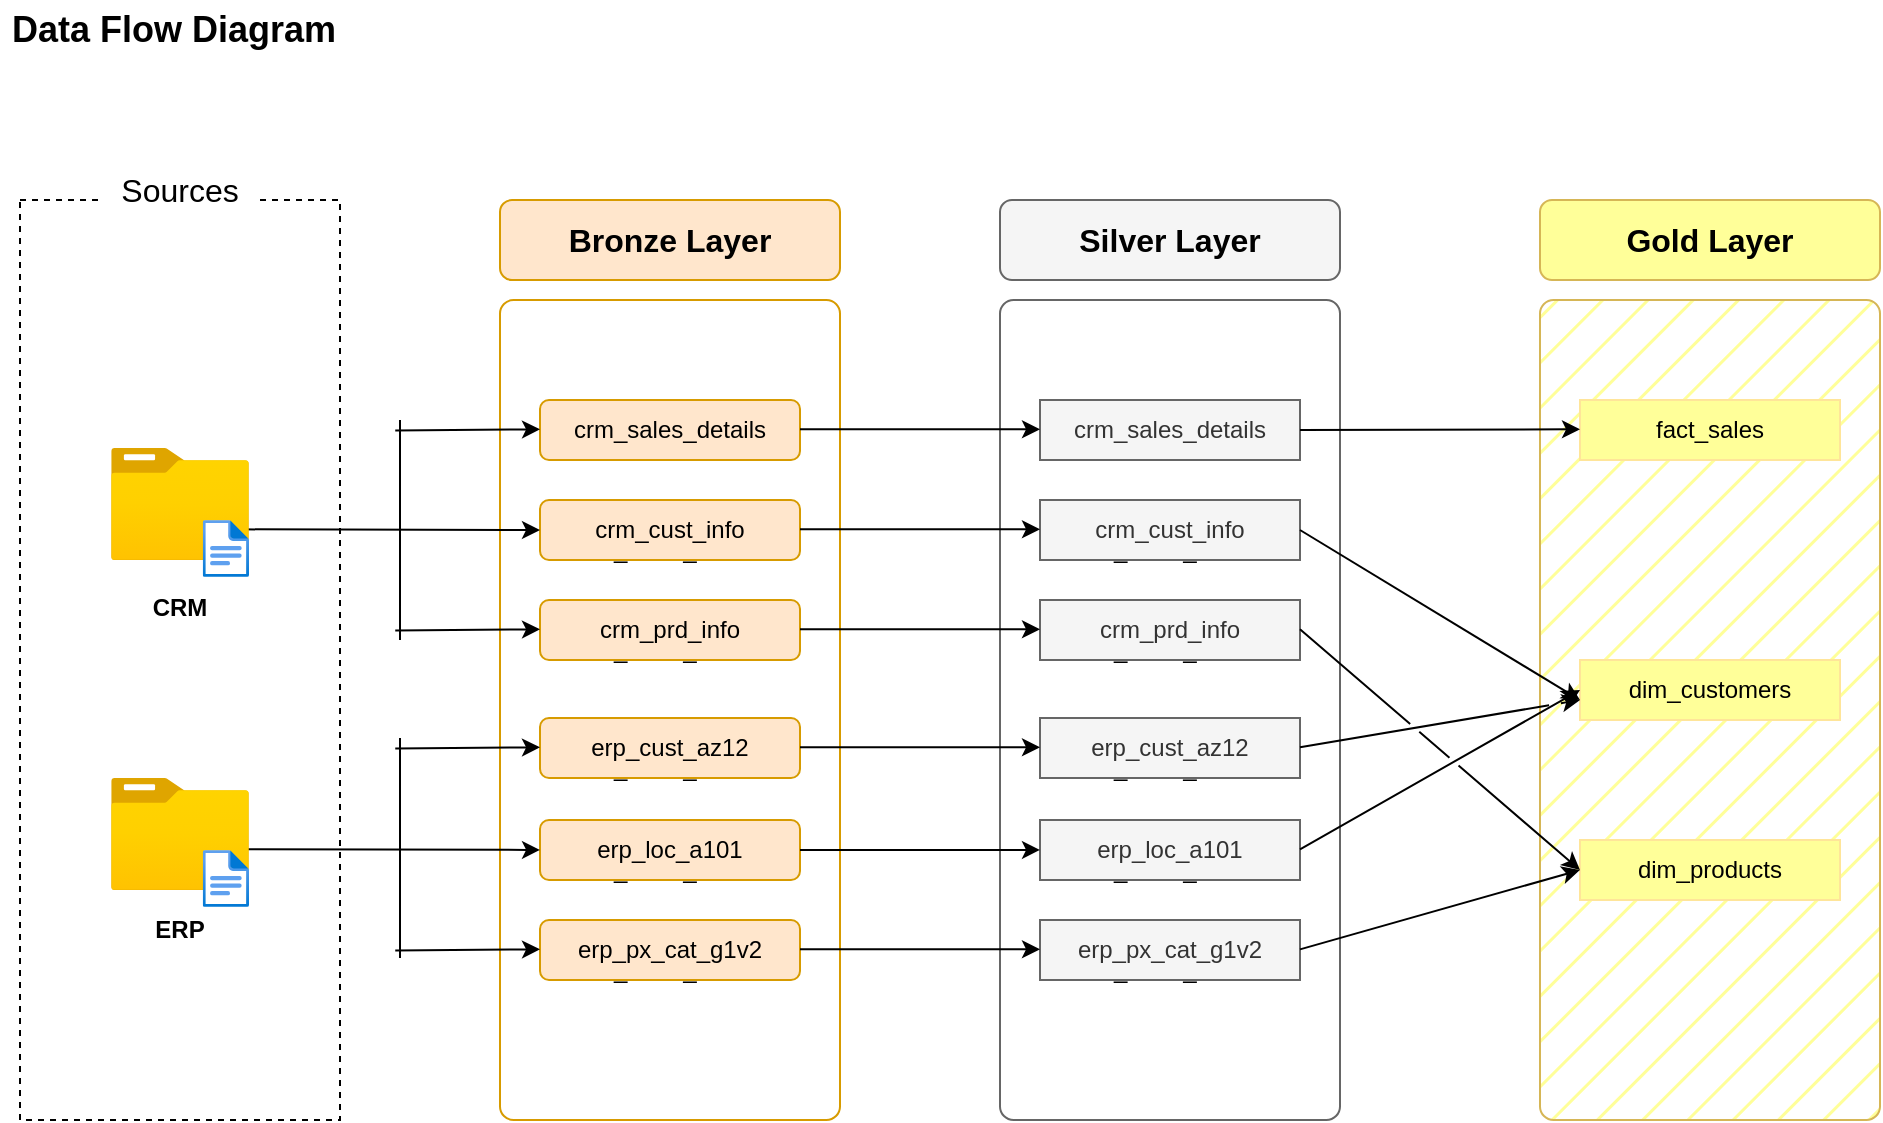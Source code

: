 <mxfile version="26.1.1">
  <diagram name="第 1 页" id="CaoUl8lfYqa5CZjbUaFf">
    <mxGraphModel dx="1648" dy="900" grid="1" gridSize="10" guides="1" tooltips="1" connect="1" arrows="1" fold="1" page="1" pageScale="1" pageWidth="1169" pageHeight="827" math="0" shadow="0">
      <root>
        <mxCell id="0" />
        <mxCell id="1" parent="0" />
        <mxCell id="rZFMNAKhzuR98ad_Tr1y-1" value="" style="rounded=0;whiteSpace=wrap;html=1;dashed=1;fillColor=none;fillStyle=hatch;" parent="1" vertex="1">
          <mxGeometry x="50" y="130" width="160" height="460" as="geometry" />
        </mxCell>
        <mxCell id="rZFMNAKhzuR98ad_Tr1y-2" value="&lt;font style=&quot;font-size: 16px;&quot;&gt;Sources&lt;/font&gt;" style="text;strokeColor=none;fillColor=default;align=center;verticalAlign=middle;spacingLeft=4;spacingRight=4;overflow=hidden;points=[[0,0.5],[1,0.5]];portConstraint=eastwest;rotatable=0;whiteSpace=wrap;html=1;gradientColor=none;" parent="1" vertex="1">
          <mxGeometry x="90" y="110" width="80" height="30" as="geometry" />
        </mxCell>
        <mxCell id="rZFMNAKhzuR98ad_Tr1y-4" value="" style="rounded=1;whiteSpace=wrap;html=1;fillColor=#ffe6cc;strokeColor=#d79b00;" parent="1" vertex="1">
          <mxGeometry x="290" y="130" width="170" height="40" as="geometry" />
        </mxCell>
        <mxCell id="rZFMNAKhzuR98ad_Tr1y-5" value="" style="rounded=1;whiteSpace=wrap;html=1;arcSize=4;fillColor=default;strokeColor=#d79b00;fillStyle=hatch;" parent="1" vertex="1">
          <mxGeometry x="290" y="180" width="170" height="410" as="geometry" />
        </mxCell>
        <mxCell id="rZFMNAKhzuR98ad_Tr1y-6" value="&lt;font style=&quot;font-size: 16px;&quot;&gt;&lt;b&gt;Bronze Layer&lt;/b&gt;&lt;/font&gt;" style="text;html=1;align=center;verticalAlign=middle;whiteSpace=wrap;rounded=0;" parent="1" vertex="1">
          <mxGeometry x="310" y="135" width="130" height="30" as="geometry" />
        </mxCell>
        <mxCell id="rZFMNAKhzuR98ad_Tr1y-7" value="" style="rounded=1;whiteSpace=wrap;html=1;fillColor=#ffe6cc;strokeColor=#d79b00;" parent="1" vertex="1">
          <mxGeometry x="310" y="230" width="130" height="30" as="geometry" />
        </mxCell>
        <mxCell id="rZFMNAKhzuR98ad_Tr1y-8" value="crm_sales_details" style="text;html=1;align=center;verticalAlign=middle;whiteSpace=wrap;rounded=0;" parent="1" vertex="1">
          <mxGeometry x="310" y="230" width="130" height="30" as="geometry" />
        </mxCell>
        <mxCell id="rZFMNAKhzuR98ad_Tr1y-9" value="crm_sales_details" style="text;html=1;align=center;verticalAlign=middle;whiteSpace=wrap;rounded=0;" parent="1" vertex="1">
          <mxGeometry x="310" y="290" width="130" height="30" as="geometry" />
        </mxCell>
        <mxCell id="rZFMNAKhzuR98ad_Tr1y-10" value="" style="rounded=1;whiteSpace=wrap;html=1;fillColor=#ffe6cc;strokeColor=#d79b00;" parent="1" vertex="1">
          <mxGeometry x="310" y="280" width="130" height="30" as="geometry" />
        </mxCell>
        <mxCell id="rZFMNAKhzuR98ad_Tr1y-11" value="crm_sales_details" style="text;html=1;align=center;verticalAlign=middle;whiteSpace=wrap;rounded=0;" parent="1" vertex="1">
          <mxGeometry x="310" y="340" width="130" height="30" as="geometry" />
        </mxCell>
        <mxCell id="rZFMNAKhzuR98ad_Tr1y-12" value="" style="rounded=1;whiteSpace=wrap;html=1;fillColor=#ffe6cc;strokeColor=#d79b00;" parent="1" vertex="1">
          <mxGeometry x="310" y="330" width="130" height="30" as="geometry" />
        </mxCell>
        <mxCell id="rZFMNAKhzuR98ad_Tr1y-13" value="crm_sales_details" style="text;html=1;align=center;verticalAlign=middle;whiteSpace=wrap;rounded=0;" parent="1" vertex="1">
          <mxGeometry x="310" y="399" width="130" height="30" as="geometry" />
        </mxCell>
        <mxCell id="rZFMNAKhzuR98ad_Tr1y-14" value="" style="rounded=1;whiteSpace=wrap;html=1;fillColor=#ffe6cc;strokeColor=#d79b00;" parent="1" vertex="1">
          <mxGeometry x="310" y="389" width="130" height="30" as="geometry" />
        </mxCell>
        <mxCell id="rZFMNAKhzuR98ad_Tr1y-15" value="crm_sales_details" style="text;html=1;align=center;verticalAlign=middle;whiteSpace=wrap;rounded=0;" parent="1" vertex="1">
          <mxGeometry x="310" y="450" width="130" height="30" as="geometry" />
        </mxCell>
        <mxCell id="rZFMNAKhzuR98ad_Tr1y-16" value="" style="rounded=1;whiteSpace=wrap;html=1;fillColor=#ffe6cc;strokeColor=#d79b00;" parent="1" vertex="1">
          <mxGeometry x="310" y="440" width="130" height="30" as="geometry" />
        </mxCell>
        <mxCell id="rZFMNAKhzuR98ad_Tr1y-17" value="crm_sales_details" style="text;html=1;align=center;verticalAlign=middle;whiteSpace=wrap;rounded=0;" parent="1" vertex="1">
          <mxGeometry x="310" y="500" width="130" height="30" as="geometry" />
        </mxCell>
        <mxCell id="rZFMNAKhzuR98ad_Tr1y-18" value="" style="rounded=1;whiteSpace=wrap;html=1;fillColor=#ffe6cc;strokeColor=#d79b00;" parent="1" vertex="1">
          <mxGeometry x="310" y="490" width="130" height="30" as="geometry" />
        </mxCell>
        <mxCell id="rZFMNAKhzuR98ad_Tr1y-19" value="crm_cust_info" style="text;html=1;align=center;verticalAlign=middle;whiteSpace=wrap;rounded=0;" parent="1" vertex="1">
          <mxGeometry x="310" y="280" width="130" height="30" as="geometry" />
        </mxCell>
        <mxCell id="rZFMNAKhzuR98ad_Tr1y-20" value="crm_prd_info" style="text;html=1;align=center;verticalAlign=middle;whiteSpace=wrap;rounded=0;" parent="1" vertex="1">
          <mxGeometry x="310" y="330" width="130" height="30" as="geometry" />
        </mxCell>
        <mxCell id="rZFMNAKhzuR98ad_Tr1y-21" value="erp_cust_az12" style="text;html=1;align=center;verticalAlign=middle;whiteSpace=wrap;rounded=0;" parent="1" vertex="1">
          <mxGeometry x="310" y="389" width="130" height="30" as="geometry" />
        </mxCell>
        <mxCell id="rZFMNAKhzuR98ad_Tr1y-22" value="erp_loc_a101" style="text;html=1;align=center;verticalAlign=middle;whiteSpace=wrap;rounded=0;" parent="1" vertex="1">
          <mxGeometry x="310" y="440" width="130" height="30" as="geometry" />
        </mxCell>
        <mxCell id="rZFMNAKhzuR98ad_Tr1y-23" value="erp_px_cat_g1v2" style="text;html=1;align=center;verticalAlign=middle;whiteSpace=wrap;rounded=0;" parent="1" vertex="1">
          <mxGeometry x="310" y="490" width="130" height="30" as="geometry" />
        </mxCell>
        <mxCell id="rZFMNAKhzuR98ad_Tr1y-24" value="" style="rounded=1;whiteSpace=wrap;html=1;fillColor=#f5f5f5;strokeColor=#666666;fontColor=#333333;" parent="1" vertex="1">
          <mxGeometry x="540" y="130" width="170" height="40" as="geometry" />
        </mxCell>
        <mxCell id="rZFMNAKhzuR98ad_Tr1y-25" value="" style="rounded=1;whiteSpace=wrap;html=1;arcSize=4;fillColor=default;strokeColor=#666666;fontColor=#333333;fillStyle=hatch;" parent="1" vertex="1">
          <mxGeometry x="540" y="180" width="170" height="410" as="geometry" />
        </mxCell>
        <mxCell id="rZFMNAKhzuR98ad_Tr1y-26" value="&lt;font style=&quot;font-size: 16px;&quot;&gt;&lt;b&gt;Silver Layer&lt;/b&gt;&lt;/font&gt;" style="text;html=1;align=center;verticalAlign=middle;whiteSpace=wrap;rounded=0;" parent="1" vertex="1">
          <mxGeometry x="560" y="135" width="130" height="30" as="geometry" />
        </mxCell>
        <mxCell id="rZFMNAKhzuR98ad_Tr1y-27" value="" style="rounded=1;whiteSpace=wrap;html=1;fillColor=#ffe6cc;strokeColor=#d79b00;" parent="1" vertex="1">
          <mxGeometry x="560" y="230" width="130" height="30" as="geometry" />
        </mxCell>
        <mxCell id="rZFMNAKhzuR98ad_Tr1y-28" value="crm_sales_details" style="text;html=1;align=center;verticalAlign=middle;whiteSpace=wrap;rounded=0;fillColor=#f5f5f5;fontColor=#333333;strokeColor=#666666;" parent="1" vertex="1">
          <mxGeometry x="560" y="230" width="130" height="30" as="geometry" />
        </mxCell>
        <mxCell id="rZFMNAKhzuR98ad_Tr1y-29" value="crm_sales_details" style="text;html=1;align=center;verticalAlign=middle;whiteSpace=wrap;rounded=0;" parent="1" vertex="1">
          <mxGeometry x="560" y="290" width="130" height="30" as="geometry" />
        </mxCell>
        <mxCell id="rZFMNAKhzuR98ad_Tr1y-30" value="" style="rounded=1;whiteSpace=wrap;html=1;fillColor=#ffe6cc;strokeColor=#d79b00;" parent="1" vertex="1">
          <mxGeometry x="560" y="280" width="130" height="30" as="geometry" />
        </mxCell>
        <mxCell id="rZFMNAKhzuR98ad_Tr1y-31" value="crm_sales_details" style="text;html=1;align=center;verticalAlign=middle;whiteSpace=wrap;rounded=0;" parent="1" vertex="1">
          <mxGeometry x="560" y="340" width="130" height="30" as="geometry" />
        </mxCell>
        <mxCell id="rZFMNAKhzuR98ad_Tr1y-32" value="" style="rounded=1;whiteSpace=wrap;html=1;fillColor=#ffe6cc;strokeColor=#d79b00;" parent="1" vertex="1">
          <mxGeometry x="560" y="330" width="130" height="30" as="geometry" />
        </mxCell>
        <mxCell id="rZFMNAKhzuR98ad_Tr1y-33" value="crm_sales_details" style="text;html=1;align=center;verticalAlign=middle;whiteSpace=wrap;rounded=0;" parent="1" vertex="1">
          <mxGeometry x="560" y="399" width="130" height="30" as="geometry" />
        </mxCell>
        <mxCell id="rZFMNAKhzuR98ad_Tr1y-34" value="" style="rounded=1;whiteSpace=wrap;html=1;fillColor=#ffe6cc;strokeColor=#d79b00;" parent="1" vertex="1">
          <mxGeometry x="560" y="389" width="130" height="30" as="geometry" />
        </mxCell>
        <mxCell id="rZFMNAKhzuR98ad_Tr1y-35" value="crm_sales_details" style="text;html=1;align=center;verticalAlign=middle;whiteSpace=wrap;rounded=0;" parent="1" vertex="1">
          <mxGeometry x="560" y="450" width="130" height="30" as="geometry" />
        </mxCell>
        <mxCell id="rZFMNAKhzuR98ad_Tr1y-36" value="" style="rounded=1;whiteSpace=wrap;html=1;fillColor=#ffe6cc;strokeColor=#d79b00;" parent="1" vertex="1">
          <mxGeometry x="560" y="440" width="130" height="30" as="geometry" />
        </mxCell>
        <mxCell id="rZFMNAKhzuR98ad_Tr1y-37" value="crm_sales_details" style="text;html=1;align=center;verticalAlign=middle;whiteSpace=wrap;rounded=0;" parent="1" vertex="1">
          <mxGeometry x="560" y="500" width="130" height="30" as="geometry" />
        </mxCell>
        <mxCell id="rZFMNAKhzuR98ad_Tr1y-38" value="" style="rounded=1;whiteSpace=wrap;html=1;fillColor=#ffe6cc;strokeColor=#d79b00;" parent="1" vertex="1">
          <mxGeometry x="560" y="490" width="130" height="30" as="geometry" />
        </mxCell>
        <mxCell id="rZFMNAKhzuR98ad_Tr1y-39" value="crm_cust_info" style="text;html=1;align=center;verticalAlign=middle;whiteSpace=wrap;rounded=0;fillColor=#f5f5f5;fontColor=#333333;strokeColor=#666666;" parent="1" vertex="1">
          <mxGeometry x="560" y="280" width="130" height="30" as="geometry" />
        </mxCell>
        <mxCell id="rZFMNAKhzuR98ad_Tr1y-40" value="crm_prd_info" style="text;html=1;align=center;verticalAlign=middle;whiteSpace=wrap;rounded=0;fillColor=#f5f5f5;fontColor=#333333;strokeColor=#666666;" parent="1" vertex="1">
          <mxGeometry x="560" y="330" width="130" height="30" as="geometry" />
        </mxCell>
        <mxCell id="rZFMNAKhzuR98ad_Tr1y-41" value="erp_cust_az12" style="text;html=1;align=center;verticalAlign=middle;whiteSpace=wrap;rounded=0;fillColor=#f5f5f5;fontColor=#333333;strokeColor=#666666;" parent="1" vertex="1">
          <mxGeometry x="560" y="389" width="130" height="30" as="geometry" />
        </mxCell>
        <mxCell id="rZFMNAKhzuR98ad_Tr1y-42" value="erp_loc_a101" style="text;html=1;align=center;verticalAlign=middle;whiteSpace=wrap;rounded=0;fillColor=#f5f5f5;fontColor=#333333;strokeColor=#666666;" parent="1" vertex="1">
          <mxGeometry x="560" y="440" width="130" height="30" as="geometry" />
        </mxCell>
        <mxCell id="rZFMNAKhzuR98ad_Tr1y-43" value="erp_px_cat_g1v2" style="text;html=1;align=center;verticalAlign=middle;whiteSpace=wrap;rounded=0;fillColor=#f5f5f5;fontColor=#333333;strokeColor=#666666;" parent="1" vertex="1">
          <mxGeometry x="560" y="490" width="130" height="30" as="geometry" />
        </mxCell>
        <mxCell id="rZFMNAKhzuR98ad_Tr1y-44" value="" style="rounded=1;whiteSpace=wrap;html=1;fillColor=#FFFF99;strokeColor=#d6b656;" parent="1" vertex="1">
          <mxGeometry x="810" y="130" width="170" height="40" as="geometry" />
        </mxCell>
        <mxCell id="rZFMNAKhzuR98ad_Tr1y-45" value="" style="rounded=1;whiteSpace=wrap;html=1;arcSize=4;fillColor=#FFFF99;strokeColor=#d6b656;fillStyle=hatch;" parent="1" vertex="1">
          <mxGeometry x="810" y="180" width="170" height="410" as="geometry" />
        </mxCell>
        <mxCell id="rZFMNAKhzuR98ad_Tr1y-46" value="&lt;font style=&quot;font-size: 16px;&quot;&gt;&lt;b&gt;Gold Layer&lt;/b&gt;&lt;/font&gt;" style="text;html=1;align=center;verticalAlign=middle;whiteSpace=wrap;rounded=0;" parent="1" vertex="1">
          <mxGeometry x="830" y="135" width="130" height="30" as="geometry" />
        </mxCell>
        <mxCell id="rZFMNAKhzuR98ad_Tr1y-48" value="fact_sales" style="text;html=1;align=center;verticalAlign=middle;whiteSpace=wrap;rounded=0;fillColor=#FFFF99;strokeColor=#FFE599;" parent="1" vertex="1">
          <mxGeometry x="830" y="230" width="130" height="30" as="geometry" />
        </mxCell>
        <mxCell id="rZFMNAKhzuR98ad_Tr1y-63" value="dim_products" style="text;html=1;align=center;verticalAlign=middle;whiteSpace=wrap;rounded=0;fillColor=#FFFF99;strokeColor=#FFE599;" parent="1" vertex="1">
          <mxGeometry x="830" y="450" width="130" height="30" as="geometry" />
        </mxCell>
        <mxCell id="rZFMNAKhzuR98ad_Tr1y-61" value="dim_customers" style="text;html=1;align=center;verticalAlign=middle;whiteSpace=wrap;rounded=0;fillColor=#FFFF99;strokeColor=#FFE599;" parent="1" vertex="1">
          <mxGeometry x="830" y="360" width="130" height="30" as="geometry" />
        </mxCell>
        <mxCell id="rZFMNAKhzuR98ad_Tr1y-64" value="" style="endArrow=classic;html=1;rounded=0;entryX=0;entryY=0.5;entryDx=0;entryDy=0;" parent="1" target="rZFMNAKhzuR98ad_Tr1y-19" edge="1">
          <mxGeometry width="50" height="50" relative="1" as="geometry">
            <mxPoint x="160" y="294.67" as="sourcePoint" />
            <mxPoint x="240.03" y="294.64" as="targetPoint" />
          </mxGeometry>
        </mxCell>
        <mxCell id="rZFMNAKhzuR98ad_Tr1y-65" value="" style="endArrow=classic;html=1;rounded=0;entryX=0;entryY=0.5;entryDx=0;entryDy=0;" parent="1" edge="1">
          <mxGeometry width="50" height="50" relative="1" as="geometry">
            <mxPoint x="160" y="454.64" as="sourcePoint" />
            <mxPoint x="310" y="454.97" as="targetPoint" />
          </mxGeometry>
        </mxCell>
        <mxCell id="rZFMNAKhzuR98ad_Tr1y-66" value="" style="endArrow=classic;html=1;rounded=0;entryX=0;entryY=0.5;entryDx=0;entryDy=0;exitX=1;exitY=0.5;exitDx=0;exitDy=0;" parent="1" source="rZFMNAKhzuR98ad_Tr1y-22" edge="1">
          <mxGeometry width="50" height="50" relative="1" as="geometry">
            <mxPoint x="410" y="454.64" as="sourcePoint" />
            <mxPoint x="560" y="454.97" as="targetPoint" />
          </mxGeometry>
        </mxCell>
        <mxCell id="rZFMNAKhzuR98ad_Tr1y-67" value="" style="endArrow=classic;html=1;rounded=0;entryX=0;entryY=0.5;entryDx=0;entryDy=0;exitX=1;exitY=0.5;exitDx=0;exitDy=0;" parent="1" edge="1">
          <mxGeometry width="50" height="50" relative="1" as="geometry">
            <mxPoint x="440" y="504.67" as="sourcePoint" />
            <mxPoint x="560" y="504.64" as="targetPoint" />
          </mxGeometry>
        </mxCell>
        <mxCell id="rZFMNAKhzuR98ad_Tr1y-68" value="" style="endArrow=classic;html=1;rounded=0;entryX=0;entryY=0.5;entryDx=0;entryDy=0;exitX=1;exitY=0.5;exitDx=0;exitDy=0;" parent="1" edge="1">
          <mxGeometry width="50" height="50" relative="1" as="geometry">
            <mxPoint x="440" y="403.67" as="sourcePoint" />
            <mxPoint x="560" y="403.64" as="targetPoint" />
          </mxGeometry>
        </mxCell>
        <mxCell id="rZFMNAKhzuR98ad_Tr1y-69" value="" style="endArrow=classic;html=1;rounded=0;entryX=0;entryY=0.5;entryDx=0;entryDy=0;exitX=1;exitY=0.5;exitDx=0;exitDy=0;" parent="1" edge="1">
          <mxGeometry width="50" height="50" relative="1" as="geometry">
            <mxPoint x="440" y="344.67" as="sourcePoint" />
            <mxPoint x="560" y="344.64" as="targetPoint" />
          </mxGeometry>
        </mxCell>
        <mxCell id="rZFMNAKhzuR98ad_Tr1y-70" value="" style="endArrow=classic;html=1;rounded=0;entryX=0;entryY=0.5;entryDx=0;entryDy=0;exitX=1;exitY=0.5;exitDx=0;exitDy=0;" parent="1" edge="1">
          <mxGeometry width="50" height="50" relative="1" as="geometry">
            <mxPoint x="440" y="294.67" as="sourcePoint" />
            <mxPoint x="560" y="294.64" as="targetPoint" />
          </mxGeometry>
        </mxCell>
        <mxCell id="rZFMNAKhzuR98ad_Tr1y-71" value="" style="endArrow=classic;html=1;rounded=0;entryX=0;entryY=0.5;entryDx=0;entryDy=0;exitX=1;exitY=0.5;exitDx=0;exitDy=0;" parent="1" edge="1">
          <mxGeometry width="50" height="50" relative="1" as="geometry">
            <mxPoint x="440" y="244.67" as="sourcePoint" />
            <mxPoint x="560" y="244.64" as="targetPoint" />
          </mxGeometry>
        </mxCell>
        <mxCell id="rZFMNAKhzuR98ad_Tr1y-72" value="" style="endArrow=classic;html=1;rounded=0;entryX=0;entryY=0.5;entryDx=0;entryDy=0;exitX=1;exitY=0.5;exitDx=0;exitDy=0;" parent="1" source="rZFMNAKhzuR98ad_Tr1y-28" edge="1">
          <mxGeometry width="50" height="50" relative="1" as="geometry">
            <mxPoint x="710" y="244.67" as="sourcePoint" />
            <mxPoint x="830" y="244.64" as="targetPoint" />
          </mxGeometry>
        </mxCell>
        <mxCell id="rZFMNAKhzuR98ad_Tr1y-73" value="" style="endArrow=classic;html=1;rounded=0;exitX=1;exitY=0.5;exitDx=0;exitDy=0;jumpStyle=gap;" parent="1" edge="1">
          <mxGeometry width="50" height="50" relative="1" as="geometry">
            <mxPoint x="690" y="295" as="sourcePoint" />
            <mxPoint x="830" y="380" as="targetPoint" />
          </mxGeometry>
        </mxCell>
        <mxCell id="rZFMNAKhzuR98ad_Tr1y-74" value="" style="endArrow=none;html=1;rounded=0;" parent="1" edge="1">
          <mxGeometry width="50" height="50" relative="1" as="geometry">
            <mxPoint x="240" y="350" as="sourcePoint" />
            <mxPoint x="240" y="240" as="targetPoint" />
          </mxGeometry>
        </mxCell>
        <mxCell id="rZFMNAKhzuR98ad_Tr1y-75" value="" style="endArrow=classic;html=1;rounded=0;entryX=0.014;entryY=0.218;entryDx=0;entryDy=0;entryPerimeter=0;" parent="1" edge="1">
          <mxGeometry width="50" height="50" relative="1" as="geometry">
            <mxPoint x="237.62" y="245.26" as="sourcePoint" />
            <mxPoint x="310.0" y="244.64" as="targetPoint" />
          </mxGeometry>
        </mxCell>
        <mxCell id="rZFMNAKhzuR98ad_Tr1y-76" value="" style="endArrow=classic;html=1;rounded=0;entryX=0.014;entryY=0.218;entryDx=0;entryDy=0;entryPerimeter=0;" parent="1" edge="1">
          <mxGeometry width="50" height="50" relative="1" as="geometry">
            <mxPoint x="237.62" y="345.26" as="sourcePoint" />
            <mxPoint x="310.0" y="344.64" as="targetPoint" />
          </mxGeometry>
        </mxCell>
        <mxCell id="rZFMNAKhzuR98ad_Tr1y-77" value="" style="endArrow=classic;html=1;rounded=0;entryX=0.014;entryY=0.218;entryDx=0;entryDy=0;entryPerimeter=0;" parent="1" edge="1">
          <mxGeometry width="50" height="50" relative="1" as="geometry">
            <mxPoint x="237.62" y="404.26" as="sourcePoint" />
            <mxPoint x="310.0" y="403.64" as="targetPoint" />
          </mxGeometry>
        </mxCell>
        <mxCell id="rZFMNAKhzuR98ad_Tr1y-78" value="" style="endArrow=classic;html=1;rounded=0;entryX=0.014;entryY=0.218;entryDx=0;entryDy=0;entryPerimeter=0;" parent="1" edge="1">
          <mxGeometry width="50" height="50" relative="1" as="geometry">
            <mxPoint x="237.62" y="505.26" as="sourcePoint" />
            <mxPoint x="310.0" y="504.64" as="targetPoint" />
          </mxGeometry>
        </mxCell>
        <mxCell id="rZFMNAKhzuR98ad_Tr1y-79" value="" style="endArrow=none;html=1;rounded=0;" parent="1" edge="1">
          <mxGeometry width="50" height="50" relative="1" as="geometry">
            <mxPoint x="240" y="509" as="sourcePoint" />
            <mxPoint x="240" y="399" as="targetPoint" />
          </mxGeometry>
        </mxCell>
        <mxCell id="rZFMNAKhzuR98ad_Tr1y-80" value="" style="endArrow=classic;html=1;rounded=0;entryX=0;entryY=0.5;entryDx=0;entryDy=0;exitX=1;exitY=0.5;exitDx=0;exitDy=0;jumpStyle=gap;" parent="1" target="rZFMNAKhzuR98ad_Tr1y-63" edge="1">
          <mxGeometry width="50" height="50" relative="1" as="geometry">
            <mxPoint x="690" y="504.67" as="sourcePoint" />
            <mxPoint x="810" y="504.64" as="targetPoint" />
          </mxGeometry>
        </mxCell>
        <mxCell id="rZFMNAKhzuR98ad_Tr1y-82" value="" style="endArrow=classic;html=1;rounded=0;entryX=0;entryY=0.5;entryDx=0;entryDy=0;exitX=1;exitY=0.5;exitDx=0;exitDy=0;jumpStyle=gap;" parent="1" edge="1">
          <mxGeometry width="50" height="50" relative="1" as="geometry">
            <mxPoint x="690" y="454.67" as="sourcePoint" />
            <mxPoint x="830" y="375.0" as="targetPoint" />
          </mxGeometry>
        </mxCell>
        <mxCell id="rZFMNAKhzuR98ad_Tr1y-83" value="" style="endArrow=classic;html=1;rounded=0;exitX=1;exitY=0.5;exitDx=0;exitDy=0;jumpStyle=gap;" parent="1" edge="1">
          <mxGeometry width="50" height="50" relative="1" as="geometry">
            <mxPoint x="690" y="403.67" as="sourcePoint" />
            <mxPoint x="830" y="380" as="targetPoint" />
          </mxGeometry>
        </mxCell>
        <mxCell id="rZFMNAKhzuR98ad_Tr1y-84" value="" style="endArrow=classic;html=1;rounded=0;entryX=0;entryY=0.5;entryDx=0;entryDy=0;exitX=1;exitY=0.5;exitDx=0;exitDy=0;jumpStyle=gap;" parent="1" edge="1">
          <mxGeometry width="50" height="50" relative="1" as="geometry">
            <mxPoint x="690" y="344.67" as="sourcePoint" />
            <mxPoint x="830" y="465" as="targetPoint" />
          </mxGeometry>
        </mxCell>
        <mxCell id="rZFMNAKhzuR98ad_Tr1y-85" value="" style="image;aspect=fixed;html=1;points=[];align=center;fontSize=12;image=img/lib/azure2/general/Folder_Blank.svg;" parent="1" vertex="1">
          <mxGeometry x="95.5" y="254" width="69" height="56.0" as="geometry" />
        </mxCell>
        <mxCell id="rZFMNAKhzuR98ad_Tr1y-87" value="" style="image;aspect=fixed;html=1;points=[];align=center;fontSize=12;image=img/lib/azure2/general/File.svg;" parent="1" vertex="1">
          <mxGeometry x="141.37" y="290" width="23.13" height="28.5" as="geometry" />
        </mxCell>
        <mxCell id="rZFMNAKhzuR98ad_Tr1y-89" value="" style="image;aspect=fixed;html=1;points=[];align=center;fontSize=12;image=img/lib/azure2/general/Folder_Blank.svg;" parent="1" vertex="1">
          <mxGeometry x="95.5" y="419" width="69" height="56.0" as="geometry" />
        </mxCell>
        <mxCell id="rZFMNAKhzuR98ad_Tr1y-88" value="" style="image;aspect=fixed;html=1;points=[];align=center;fontSize=12;image=img/lib/azure2/general/File.svg;" parent="1" vertex="1">
          <mxGeometry x="141.37" y="455" width="23.13" height="28.5" as="geometry" />
        </mxCell>
        <mxCell id="rZFMNAKhzuR98ad_Tr1y-90" value="&lt;b&gt;CRM&lt;/b&gt;" style="text;html=1;align=center;verticalAlign=middle;whiteSpace=wrap;rounded=0;" parent="1" vertex="1">
          <mxGeometry x="100" y="318.5" width="60" height="30" as="geometry" />
        </mxCell>
        <mxCell id="rZFMNAKhzuR98ad_Tr1y-91" value="&lt;b&gt;ERP&lt;/b&gt;" style="text;html=1;align=center;verticalAlign=middle;whiteSpace=wrap;rounded=0;" parent="1" vertex="1">
          <mxGeometry x="100" y="480" width="60" height="30" as="geometry" />
        </mxCell>
        <mxCell id="dNuYq4mGLcDxCFE7ALZS-1" value="&lt;font style=&quot;font-size: 18px;&quot;&gt;&lt;b&gt;Data Flow Diagram&lt;/b&gt;&lt;/font&gt;" style="text;strokeColor=none;fillColor=none;align=left;verticalAlign=middle;spacingLeft=4;spacingRight=4;overflow=hidden;points=[[0,0.5],[1,0.5]];portConstraint=eastwest;rotatable=0;whiteSpace=wrap;html=1;" parent="1" vertex="1">
          <mxGeometry x="40" y="30" width="210" height="30" as="geometry" />
        </mxCell>
      </root>
    </mxGraphModel>
  </diagram>
</mxfile>
